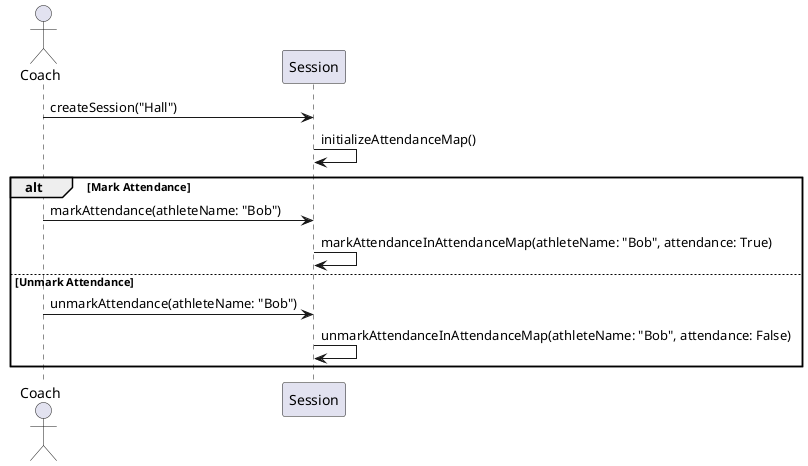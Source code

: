 @startuml

actor Coach

Coach -> Session: createSession("Hall")
Session -> Session: initializeAttendanceMap()

alt Mark Attendance
Coach -> Session: markAttendance(athleteName: "Bob")
Session -> Session: markAttendanceInAttendanceMap(athleteName: "Bob", attendance: True)
else Unmark Attendance
Coach -> Session: unmarkAttendance(athleteName: "Bob")
Session -> Session: unmarkAttendanceInAttendanceMap(athleteName: "Bob", attendance: False)
end

@enduml
